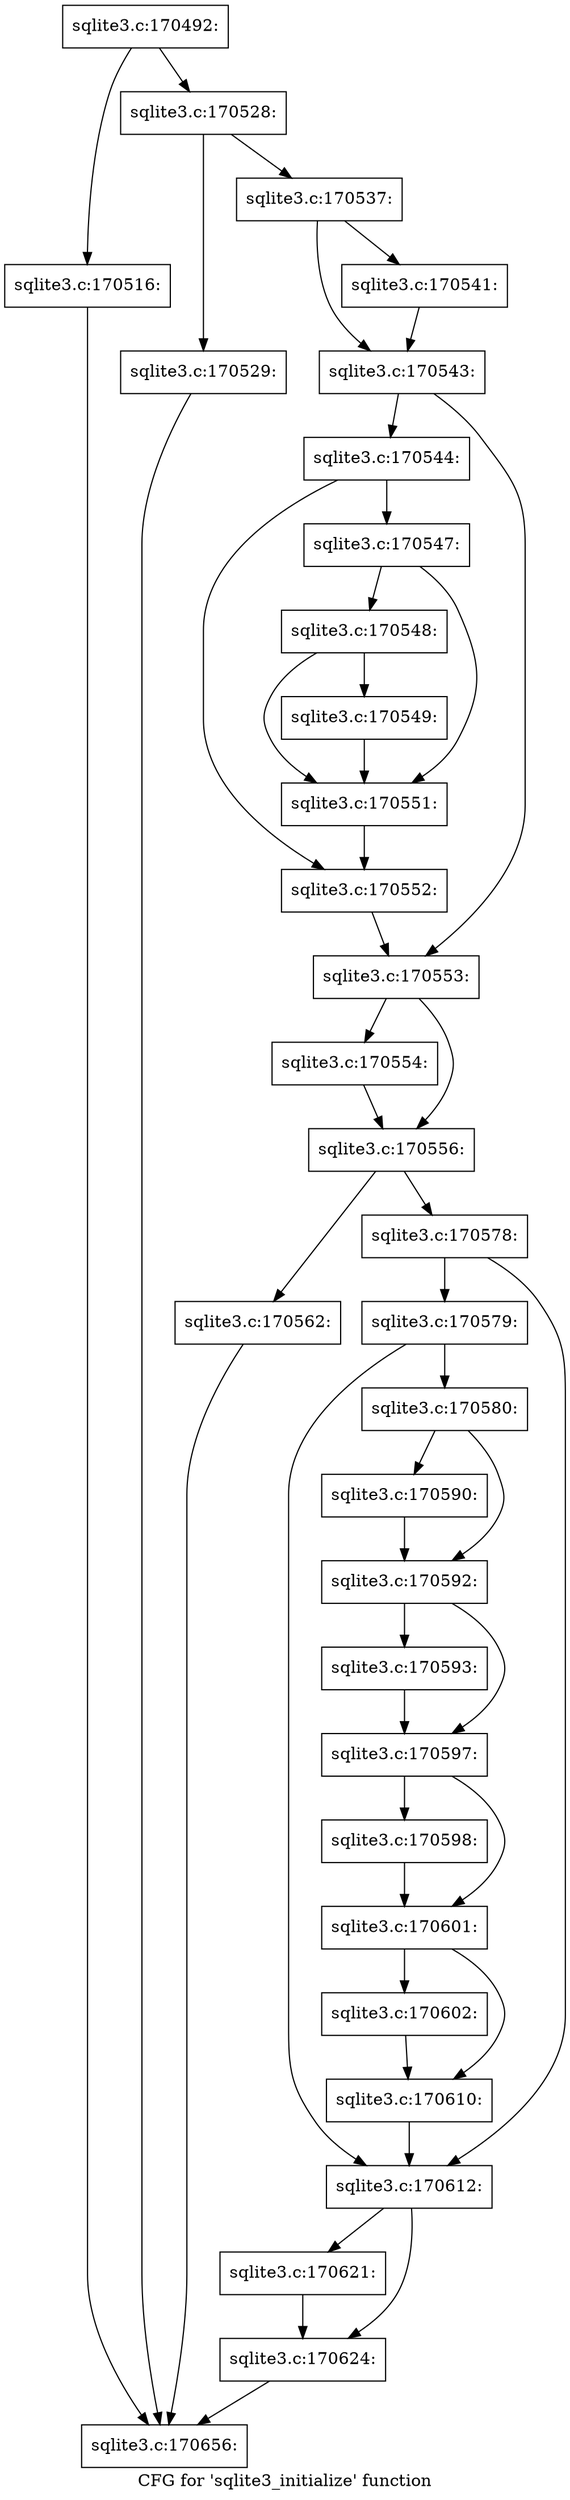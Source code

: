 digraph "CFG for 'sqlite3_initialize' function" {
	label="CFG for 'sqlite3_initialize' function";

	Node0x55c0f5e2a1a0 [shape=record,label="{sqlite3.c:170492:}"];
	Node0x55c0f5e2a1a0 -> Node0x55c0f6971b80;
	Node0x55c0f5e2a1a0 -> Node0x55c0f6971bd0;
	Node0x55c0f6971b80 [shape=record,label="{sqlite3.c:170516:}"];
	Node0x55c0f6971b80 -> Node0x55c0f696f740;
	Node0x55c0f6971bd0 [shape=record,label="{sqlite3.c:170528:}"];
	Node0x55c0f6971bd0 -> Node0x55c0f525f9b0;
	Node0x55c0f6971bd0 -> Node0x55c0f69724a0;
	Node0x55c0f525f9b0 [shape=record,label="{sqlite3.c:170529:}"];
	Node0x55c0f525f9b0 -> Node0x55c0f696f740;
	Node0x55c0f69724a0 [shape=record,label="{sqlite3.c:170537:}"];
	Node0x55c0f69724a0 -> Node0x55c0f69730d0;
	Node0x55c0f69724a0 -> Node0x55c0f6973080;
	Node0x55c0f6973080 [shape=record,label="{sqlite3.c:170541:}"];
	Node0x55c0f6973080 -> Node0x55c0f69730d0;
	Node0x55c0f69730d0 [shape=record,label="{sqlite3.c:170543:}"];
	Node0x55c0f69730d0 -> Node0x55c0f5351f50;
	Node0x55c0f69730d0 -> Node0x55c0f69737d0;
	Node0x55c0f5351f50 [shape=record,label="{sqlite3.c:170544:}"];
	Node0x55c0f5351f50 -> Node0x55c0f6973ec0;
	Node0x55c0f5351f50 -> Node0x55c0f6973e70;
	Node0x55c0f6973e70 [shape=record,label="{sqlite3.c:170547:}"];
	Node0x55c0f6973e70 -> Node0x55c0f6974510;
	Node0x55c0f6973e70 -> Node0x55c0f69744c0;
	Node0x55c0f6974510 [shape=record,label="{sqlite3.c:170548:}"];
	Node0x55c0f6974510 -> Node0x55c0f69744c0;
	Node0x55c0f6974510 -> Node0x55c0f6974470;
	Node0x55c0f6974470 [shape=record,label="{sqlite3.c:170549:}"];
	Node0x55c0f6974470 -> Node0x55c0f69744c0;
	Node0x55c0f69744c0 [shape=record,label="{sqlite3.c:170551:}"];
	Node0x55c0f69744c0 -> Node0x55c0f6973ec0;
	Node0x55c0f6973ec0 [shape=record,label="{sqlite3.c:170552:}"];
	Node0x55c0f6973ec0 -> Node0x55c0f69737d0;
	Node0x55c0f69737d0 [shape=record,label="{sqlite3.c:170553:}"];
	Node0x55c0f69737d0 -> Node0x55c0f6974d40;
	Node0x55c0f69737d0 -> Node0x55c0f6974d90;
	Node0x55c0f6974d40 [shape=record,label="{sqlite3.c:170554:}"];
	Node0x55c0f6974d40 -> Node0x55c0f6974d90;
	Node0x55c0f6974d90 [shape=record,label="{sqlite3.c:170556:}"];
	Node0x55c0f6974d90 -> Node0x55c0f6975490;
	Node0x55c0f6974d90 -> Node0x55c0f69754e0;
	Node0x55c0f6975490 [shape=record,label="{sqlite3.c:170562:}"];
	Node0x55c0f6975490 -> Node0x55c0f696f740;
	Node0x55c0f69754e0 [shape=record,label="{sqlite3.c:170578:}"];
	Node0x55c0f69754e0 -> Node0x55c0f6975d20;
	Node0x55c0f69754e0 -> Node0x55c0f6975cd0;
	Node0x55c0f6975d20 [shape=record,label="{sqlite3.c:170579:}"];
	Node0x55c0f6975d20 -> Node0x55c0f6975c80;
	Node0x55c0f6975d20 -> Node0x55c0f6975cd0;
	Node0x55c0f6975c80 [shape=record,label="{sqlite3.c:170580:}"];
	Node0x55c0f6975c80 -> Node0x55c0f4f769a0;
	Node0x55c0f6975c80 -> Node0x55c0f6976630;
	Node0x55c0f4f769a0 [shape=record,label="{sqlite3.c:170590:}"];
	Node0x55c0f4f769a0 -> Node0x55c0f6976630;
	Node0x55c0f6976630 [shape=record,label="{sqlite3.c:170592:}"];
	Node0x55c0f6976630 -> Node0x55c0f57e9c80;
	Node0x55c0f6976630 -> Node0x55c0f6977460;
	Node0x55c0f57e9c80 [shape=record,label="{sqlite3.c:170593:}"];
	Node0x55c0f57e9c80 -> Node0x55c0f6977460;
	Node0x55c0f6977460 [shape=record,label="{sqlite3.c:170597:}"];
	Node0x55c0f6977460 -> Node0x55c0f52835f0;
	Node0x55c0f6977460 -> Node0x55c0f6977cb0;
	Node0x55c0f52835f0 [shape=record,label="{sqlite3.c:170598:}"];
	Node0x55c0f52835f0 -> Node0x55c0f6977cb0;
	Node0x55c0f6977cb0 [shape=record,label="{sqlite3.c:170601:}"];
	Node0x55c0f6977cb0 -> Node0x55c0f57c9140;
	Node0x55c0f6977cb0 -> Node0x55c0f69783b0;
	Node0x55c0f57c9140 [shape=record,label="{sqlite3.c:170602:}"];
	Node0x55c0f57c9140 -> Node0x55c0f69783b0;
	Node0x55c0f69783b0 [shape=record,label="{sqlite3.c:170610:}"];
	Node0x55c0f69783b0 -> Node0x55c0f6975cd0;
	Node0x55c0f6975cd0 [shape=record,label="{sqlite3.c:170612:}"];
	Node0x55c0f6975cd0 -> Node0x55c0f57ec1d0;
	Node0x55c0f6975cd0 -> Node0x55c0f6978b10;
	Node0x55c0f57ec1d0 [shape=record,label="{sqlite3.c:170621:}"];
	Node0x55c0f57ec1d0 -> Node0x55c0f6978b10;
	Node0x55c0f6978b10 [shape=record,label="{sqlite3.c:170624:}"];
	Node0x55c0f6978b10 -> Node0x55c0f696f740;
	Node0x55c0f696f740 [shape=record,label="{sqlite3.c:170656:}"];
}
